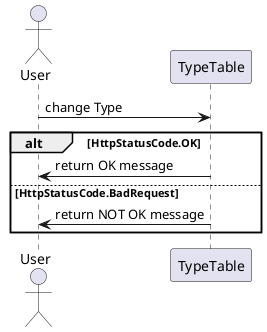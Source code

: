 @startuml changeType

actor User

User -> TypeTable : change Type

alt HttpStatusCode.OK
    TypeTable -> User : return OK message
else HttpStatusCode.BadRequest
    TypeTable -> User : return NOT OK message
end

@enduml